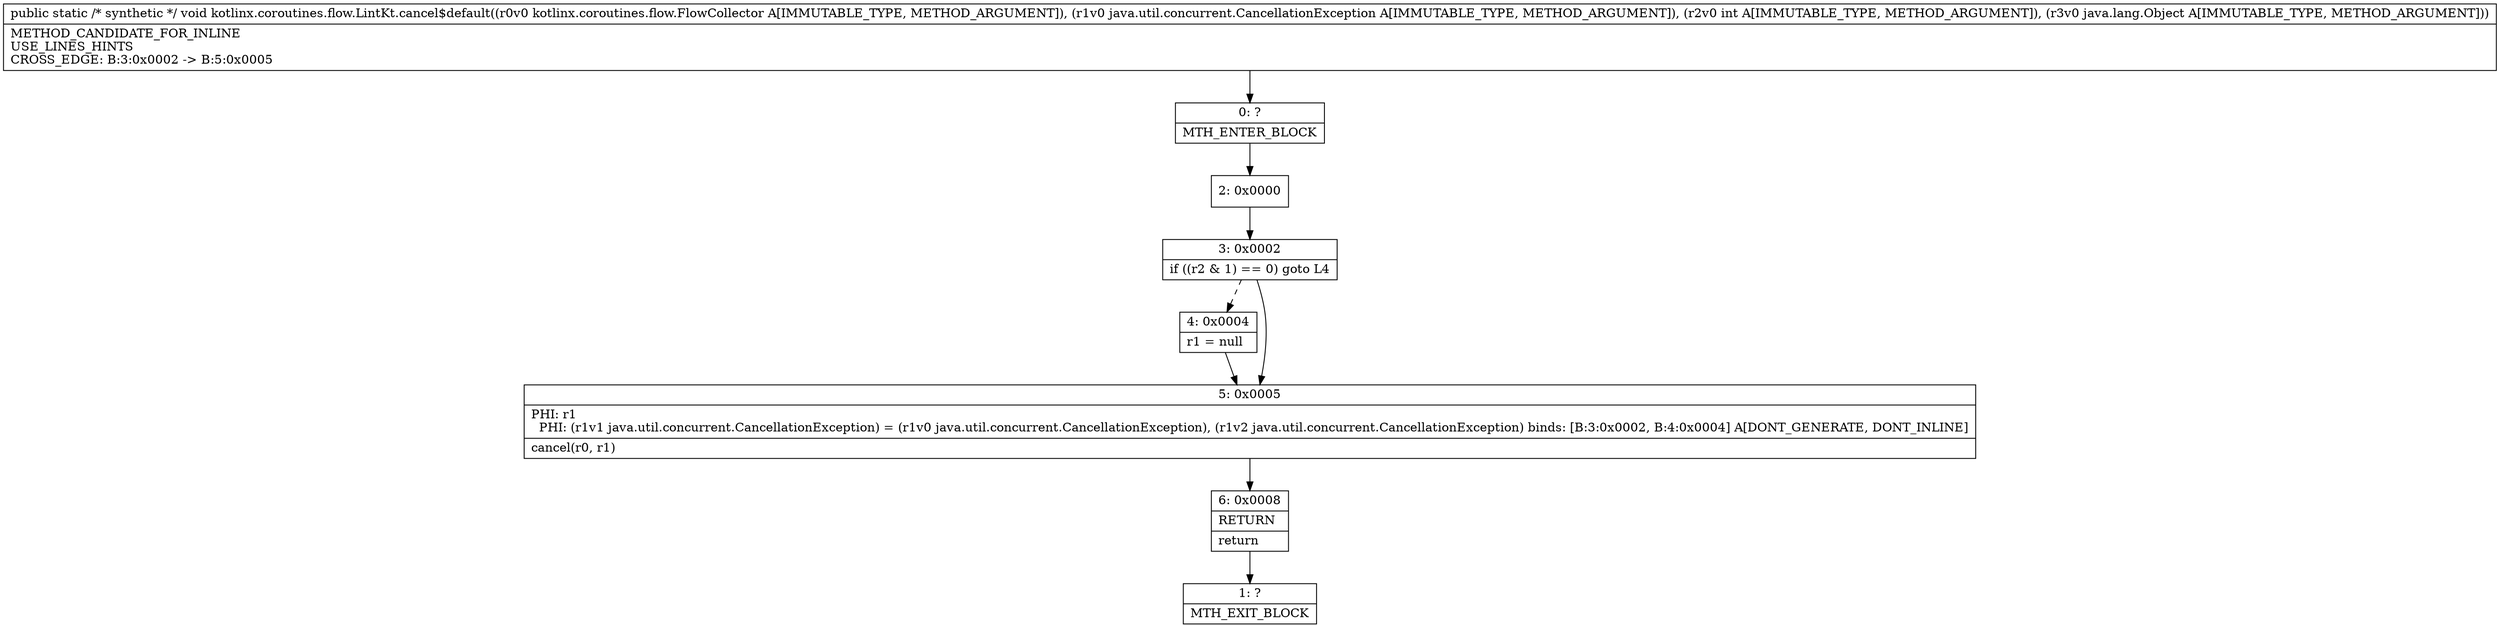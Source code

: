 digraph "CFG forkotlinx.coroutines.flow.LintKt.cancel$default(Lkotlinx\/coroutines\/flow\/FlowCollector;Ljava\/util\/concurrent\/CancellationException;ILjava\/lang\/Object;)V" {
Node_0 [shape=record,label="{0\:\ ?|MTH_ENTER_BLOCK\l}"];
Node_2 [shape=record,label="{2\:\ 0x0000}"];
Node_3 [shape=record,label="{3\:\ 0x0002|if ((r2 & 1) == 0) goto L4\l}"];
Node_4 [shape=record,label="{4\:\ 0x0004|r1 = null\l}"];
Node_5 [shape=record,label="{5\:\ 0x0005|PHI: r1 \l  PHI: (r1v1 java.util.concurrent.CancellationException) = (r1v0 java.util.concurrent.CancellationException), (r1v2 java.util.concurrent.CancellationException) binds: [B:3:0x0002, B:4:0x0004] A[DONT_GENERATE, DONT_INLINE]\l|cancel(r0, r1)\l}"];
Node_6 [shape=record,label="{6\:\ 0x0008|RETURN\l|return\l}"];
Node_1 [shape=record,label="{1\:\ ?|MTH_EXIT_BLOCK\l}"];
MethodNode[shape=record,label="{public static \/* synthetic *\/ void kotlinx.coroutines.flow.LintKt.cancel$default((r0v0 kotlinx.coroutines.flow.FlowCollector A[IMMUTABLE_TYPE, METHOD_ARGUMENT]), (r1v0 java.util.concurrent.CancellationException A[IMMUTABLE_TYPE, METHOD_ARGUMENT]), (r2v0 int A[IMMUTABLE_TYPE, METHOD_ARGUMENT]), (r3v0 java.lang.Object A[IMMUTABLE_TYPE, METHOD_ARGUMENT]))  | METHOD_CANDIDATE_FOR_INLINE\lUSE_LINES_HINTS\lCROSS_EDGE: B:3:0x0002 \-\> B:5:0x0005\l}"];
MethodNode -> Node_0;Node_0 -> Node_2;
Node_2 -> Node_3;
Node_3 -> Node_4[style=dashed];
Node_3 -> Node_5;
Node_4 -> Node_5;
Node_5 -> Node_6;
Node_6 -> Node_1;
}

